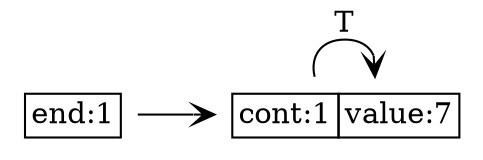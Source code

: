 digraph G {
  rankdir = LR;
  node [shape=plaintext];
  edge [arrowhead=vee];

  n0 [label=<
    <TABLE BORDER="0" CELLBORDER="1" CELLSPACING="0">
      <TR><TD>end:1</TD></TR>
    </TABLE>
  >];
  n1 [label=<
    <TABLE BORDER="0" CELLBORDER="1" CELLSPACING="0">
      <TR><TD>cont:1</TD><TD>value:7</TD></TR>
    </TABLE>
  >];

  n1 -> n1 [label="T"];
  n0 -> n1;
}